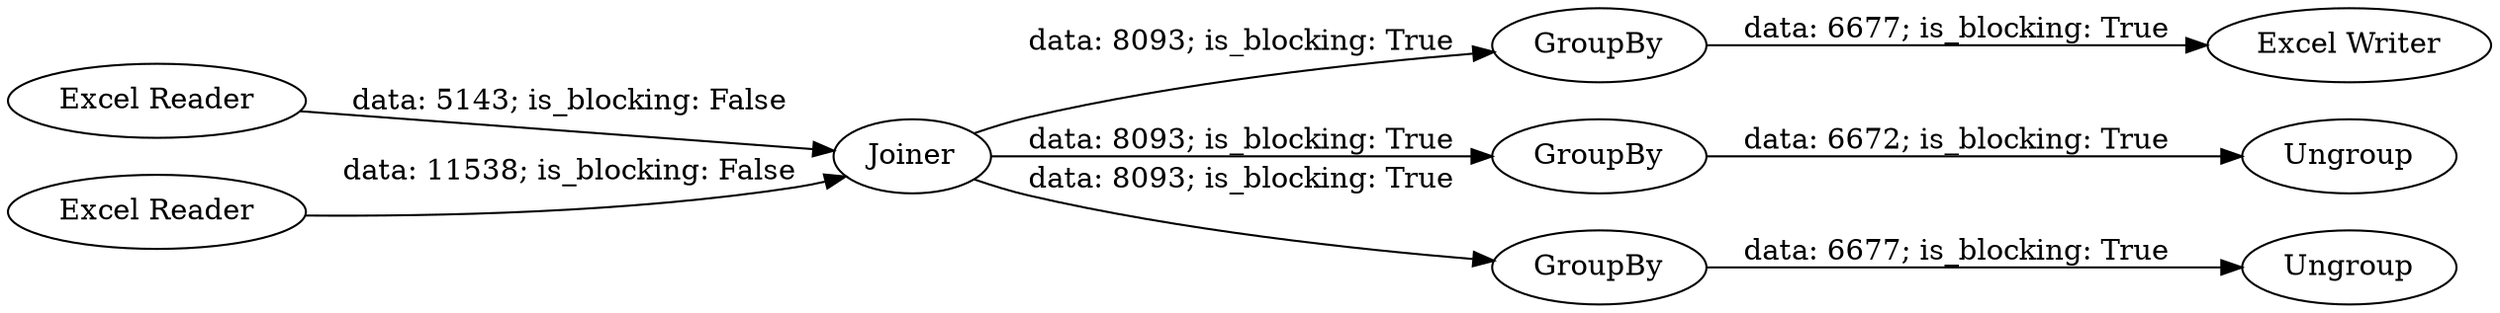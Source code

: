 digraph {
	"9129181284201057597_18" [label=Ungroup]
	"9129181284201057597_21" [label=GroupBy]
	"9129181284201057597_10" [label=Joiner]
	"9129181284201057597_15" [label="Excel Reader"]
	"9129181284201057597_20" [label="Excel Writer"]
	"9129181284201057597_17" [label=Ungroup]
	"9129181284201057597_14" [label=GroupBy]
	"9129181284201057597_16" [label="Excel Reader"]
	"9129181284201057597_19" [label=GroupBy]
	"9129181284201057597_10" -> "9129181284201057597_21" [label="data: 8093; is_blocking: True"]
	"9129181284201057597_10" -> "9129181284201057597_19" [label="data: 8093; is_blocking: True"]
	"9129181284201057597_14" -> "9129181284201057597_17" [label="data: 6672; is_blocking: True"]
	"9129181284201057597_10" -> "9129181284201057597_14" [label="data: 8093; is_blocking: True"]
	"9129181284201057597_15" -> "9129181284201057597_10" [label="data: 5143; is_blocking: False"]
	"9129181284201057597_19" -> "9129181284201057597_18" [label="data: 6677; is_blocking: True"]
	"9129181284201057597_21" -> "9129181284201057597_20" [label="data: 6677; is_blocking: True"]
	"9129181284201057597_16" -> "9129181284201057597_10" [label="data: 11538; is_blocking: False"]
	rankdir=LR
}
